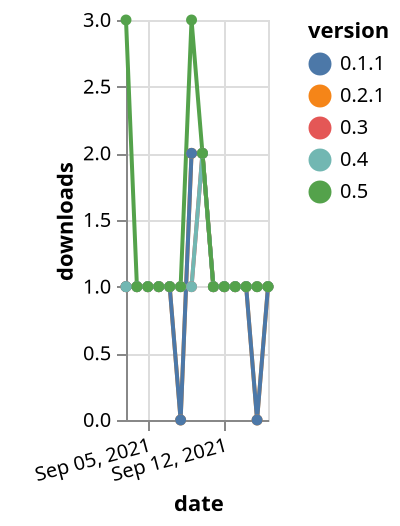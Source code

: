 {"$schema": "https://vega.github.io/schema/vega-lite/v5.json", "description": "A simple bar chart with embedded data.", "data": {"values": [{"date": "2021-09-03", "total": 158, "delta": 1, "version": "0.3"}, {"date": "2021-09-04", "total": 159, "delta": 1, "version": "0.3"}, {"date": "2021-09-05", "total": 160, "delta": 1, "version": "0.3"}, {"date": "2021-09-06", "total": 161, "delta": 1, "version": "0.3"}, {"date": "2021-09-07", "total": 162, "delta": 1, "version": "0.3"}, {"date": "2021-09-08", "total": 163, "delta": 1, "version": "0.3"}, {"date": "2021-09-09", "total": 164, "delta": 1, "version": "0.3"}, {"date": "2021-09-10", "total": 166, "delta": 2, "version": "0.3"}, {"date": "2021-09-11", "total": 167, "delta": 1, "version": "0.3"}, {"date": "2021-09-12", "total": 168, "delta": 1, "version": "0.3"}, {"date": "2021-09-13", "total": 169, "delta": 1, "version": "0.3"}, {"date": "2021-09-14", "total": 170, "delta": 1, "version": "0.3"}, {"date": "2021-09-15", "total": 171, "delta": 1, "version": "0.3"}, {"date": "2021-09-16", "total": 172, "delta": 1, "version": "0.3"}, {"date": "2021-09-03", "total": 162, "delta": 1, "version": "0.2.1"}, {"date": "2021-09-04", "total": 163, "delta": 1, "version": "0.2.1"}, {"date": "2021-09-05", "total": 164, "delta": 1, "version": "0.2.1"}, {"date": "2021-09-06", "total": 165, "delta": 1, "version": "0.2.1"}, {"date": "2021-09-07", "total": 166, "delta": 1, "version": "0.2.1"}, {"date": "2021-09-08", "total": 166, "delta": 0, "version": "0.2.1"}, {"date": "2021-09-09", "total": 168, "delta": 2, "version": "0.2.1"}, {"date": "2021-09-10", "total": 170, "delta": 2, "version": "0.2.1"}, {"date": "2021-09-11", "total": 171, "delta": 1, "version": "0.2.1"}, {"date": "2021-09-12", "total": 172, "delta": 1, "version": "0.2.1"}, {"date": "2021-09-13", "total": 173, "delta": 1, "version": "0.2.1"}, {"date": "2021-09-14", "total": 174, "delta": 1, "version": "0.2.1"}, {"date": "2021-09-15", "total": 174, "delta": 0, "version": "0.2.1"}, {"date": "2021-09-16", "total": 175, "delta": 1, "version": "0.2.1"}, {"date": "2021-09-03", "total": 169, "delta": 1, "version": "0.1.1"}, {"date": "2021-09-04", "total": 170, "delta": 1, "version": "0.1.1"}, {"date": "2021-09-05", "total": 171, "delta": 1, "version": "0.1.1"}, {"date": "2021-09-06", "total": 172, "delta": 1, "version": "0.1.1"}, {"date": "2021-09-07", "total": 173, "delta": 1, "version": "0.1.1"}, {"date": "2021-09-08", "total": 173, "delta": 0, "version": "0.1.1"}, {"date": "2021-09-09", "total": 175, "delta": 2, "version": "0.1.1"}, {"date": "2021-09-10", "total": 177, "delta": 2, "version": "0.1.1"}, {"date": "2021-09-11", "total": 178, "delta": 1, "version": "0.1.1"}, {"date": "2021-09-12", "total": 179, "delta": 1, "version": "0.1.1"}, {"date": "2021-09-13", "total": 180, "delta": 1, "version": "0.1.1"}, {"date": "2021-09-14", "total": 181, "delta": 1, "version": "0.1.1"}, {"date": "2021-09-15", "total": 181, "delta": 0, "version": "0.1.1"}, {"date": "2021-09-16", "total": 182, "delta": 1, "version": "0.1.1"}, {"date": "2021-09-03", "total": 148, "delta": 1, "version": "0.4"}, {"date": "2021-09-04", "total": 149, "delta": 1, "version": "0.4"}, {"date": "2021-09-05", "total": 150, "delta": 1, "version": "0.4"}, {"date": "2021-09-06", "total": 151, "delta": 1, "version": "0.4"}, {"date": "2021-09-07", "total": 152, "delta": 1, "version": "0.4"}, {"date": "2021-09-08", "total": 153, "delta": 1, "version": "0.4"}, {"date": "2021-09-09", "total": 154, "delta": 1, "version": "0.4"}, {"date": "2021-09-10", "total": 156, "delta": 2, "version": "0.4"}, {"date": "2021-09-11", "total": 157, "delta": 1, "version": "0.4"}, {"date": "2021-09-12", "total": 158, "delta": 1, "version": "0.4"}, {"date": "2021-09-13", "total": 159, "delta": 1, "version": "0.4"}, {"date": "2021-09-14", "total": 160, "delta": 1, "version": "0.4"}, {"date": "2021-09-15", "total": 161, "delta": 1, "version": "0.4"}, {"date": "2021-09-16", "total": 162, "delta": 1, "version": "0.4"}, {"date": "2021-09-03", "total": 30, "delta": 3, "version": "0.5"}, {"date": "2021-09-04", "total": 31, "delta": 1, "version": "0.5"}, {"date": "2021-09-05", "total": 32, "delta": 1, "version": "0.5"}, {"date": "2021-09-06", "total": 33, "delta": 1, "version": "0.5"}, {"date": "2021-09-07", "total": 34, "delta": 1, "version": "0.5"}, {"date": "2021-09-08", "total": 35, "delta": 1, "version": "0.5"}, {"date": "2021-09-09", "total": 38, "delta": 3, "version": "0.5"}, {"date": "2021-09-10", "total": 40, "delta": 2, "version": "0.5"}, {"date": "2021-09-11", "total": 41, "delta": 1, "version": "0.5"}, {"date": "2021-09-12", "total": 42, "delta": 1, "version": "0.5"}, {"date": "2021-09-13", "total": 43, "delta": 1, "version": "0.5"}, {"date": "2021-09-14", "total": 44, "delta": 1, "version": "0.5"}, {"date": "2021-09-15", "total": 45, "delta": 1, "version": "0.5"}, {"date": "2021-09-16", "total": 46, "delta": 1, "version": "0.5"}]}, "width": "container", "mark": {"type": "line", "point": {"filled": true}}, "encoding": {"x": {"field": "date", "type": "temporal", "timeUnit": "yearmonthdate", "title": "date", "axis": {"labelAngle": -15}}, "y": {"field": "delta", "type": "quantitative", "title": "downloads"}, "color": {"field": "version", "type": "nominal"}, "tooltip": {"field": "delta"}}}